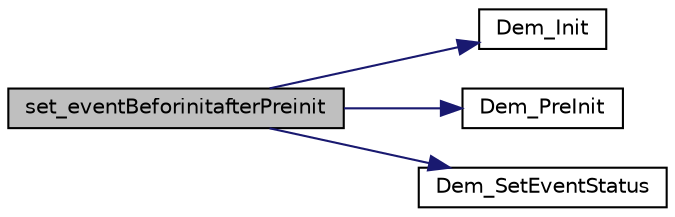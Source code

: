 digraph "set_eventBeforinitafterPreinit"
{
 // LATEX_PDF_SIZE
  edge [fontname="Helvetica",fontsize="10",labelfontname="Helvetica",labelfontsize="10"];
  node [fontname="Helvetica",fontsize="10",shape=record];
  rankdir="LR";
  Node1 [label="set_eventBeforinitafterPreinit",height=0.2,width=0.4,color="black", fillcolor="grey75", style="filled", fontcolor="black",tooltip=" "];
  Node1 -> Node2 [color="midnightblue",fontsize="10",style="solid",fontname="Helvetica"];
  Node2 [label="Dem_Init",height=0.2,width=0.4,color="black", fillcolor="white", style="filled",URL="$_dem_8c.html#a3d9dcf87a9b74b38c16963dd43312cc6",tooltip="Dem_Init Initializes or reinitializes this module."];
  Node1 -> Node3 [color="midnightblue",fontsize="10",style="solid",fontname="Helvetica"];
  Node3 [label="Dem_PreInit",height=0.2,width=0.4,color="black", fillcolor="white", style="filled",URL="$_dem_8c.html#abb9937b10e0ad412c16014b0efdcce44",tooltip=" "];
  Node1 -> Node4 [color="midnightblue",fontsize="10",style="solid",fontname="Helvetica"];
  Node4 [label="Dem_SetEventStatus",height=0.2,width=0.4,color="black", fillcolor="white", style="filled",URL="$_dem_8c.html#af5569ba92c3d727f39ab0b831da5877d",tooltip="Dem_SetEventStatus Called by SW-Cs or BSW modules to report monitor status information to the Dem...."];
}
